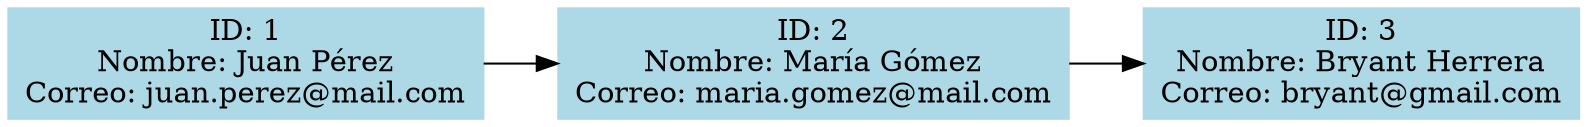 digraph G {
    rankdir=LR;
  node [shape=box, style=filled, color=lightblue];
"1" [label="ID: 1\nNombre: Juan Pérez\nCorreo: juan.perez@mail.com"]
"1" -> "2";
"2" [label="ID: 2\nNombre: María Gómez\nCorreo: maria.gomez@mail.com"]
"2" -> "3";
"3" [label="ID: 3\nNombre: Bryant Herrera\nCorreo: bryant@gmail.com"]
}
